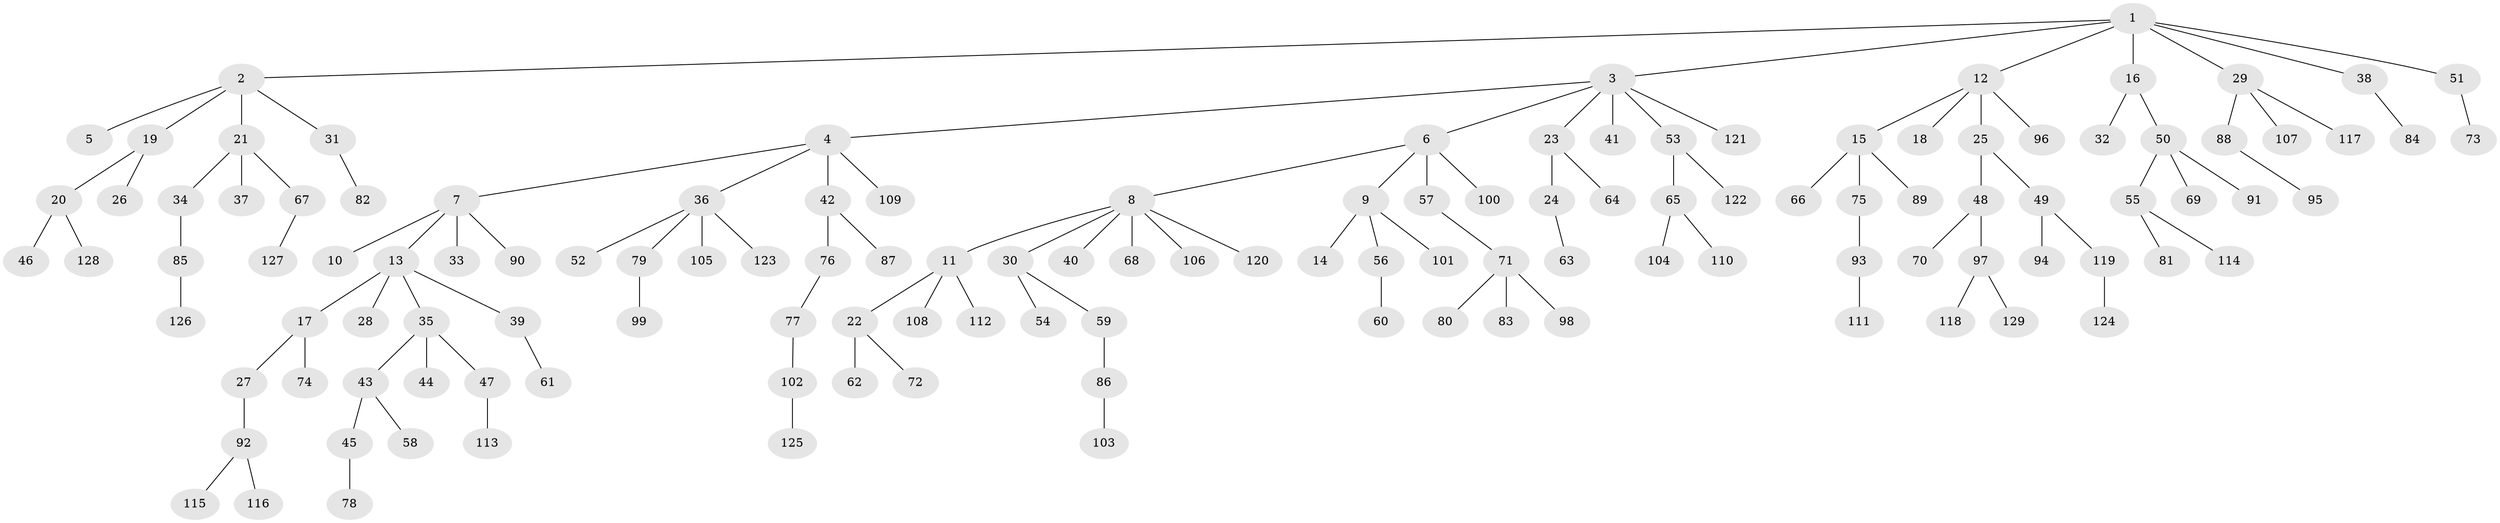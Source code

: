 // Generated by graph-tools (version 1.1) at 2025/36/03/09/25 02:36:33]
// undirected, 129 vertices, 128 edges
graph export_dot {
graph [start="1"]
  node [color=gray90,style=filled];
  1;
  2;
  3;
  4;
  5;
  6;
  7;
  8;
  9;
  10;
  11;
  12;
  13;
  14;
  15;
  16;
  17;
  18;
  19;
  20;
  21;
  22;
  23;
  24;
  25;
  26;
  27;
  28;
  29;
  30;
  31;
  32;
  33;
  34;
  35;
  36;
  37;
  38;
  39;
  40;
  41;
  42;
  43;
  44;
  45;
  46;
  47;
  48;
  49;
  50;
  51;
  52;
  53;
  54;
  55;
  56;
  57;
  58;
  59;
  60;
  61;
  62;
  63;
  64;
  65;
  66;
  67;
  68;
  69;
  70;
  71;
  72;
  73;
  74;
  75;
  76;
  77;
  78;
  79;
  80;
  81;
  82;
  83;
  84;
  85;
  86;
  87;
  88;
  89;
  90;
  91;
  92;
  93;
  94;
  95;
  96;
  97;
  98;
  99;
  100;
  101;
  102;
  103;
  104;
  105;
  106;
  107;
  108;
  109;
  110;
  111;
  112;
  113;
  114;
  115;
  116;
  117;
  118;
  119;
  120;
  121;
  122;
  123;
  124;
  125;
  126;
  127;
  128;
  129;
  1 -- 2;
  1 -- 3;
  1 -- 12;
  1 -- 16;
  1 -- 29;
  1 -- 38;
  1 -- 51;
  2 -- 5;
  2 -- 19;
  2 -- 21;
  2 -- 31;
  3 -- 4;
  3 -- 6;
  3 -- 23;
  3 -- 41;
  3 -- 53;
  3 -- 121;
  4 -- 7;
  4 -- 36;
  4 -- 42;
  4 -- 109;
  6 -- 8;
  6 -- 9;
  6 -- 57;
  6 -- 100;
  7 -- 10;
  7 -- 13;
  7 -- 33;
  7 -- 90;
  8 -- 11;
  8 -- 30;
  8 -- 40;
  8 -- 68;
  8 -- 106;
  8 -- 120;
  9 -- 14;
  9 -- 56;
  9 -- 101;
  11 -- 22;
  11 -- 108;
  11 -- 112;
  12 -- 15;
  12 -- 18;
  12 -- 25;
  12 -- 96;
  13 -- 17;
  13 -- 28;
  13 -- 35;
  13 -- 39;
  15 -- 66;
  15 -- 75;
  15 -- 89;
  16 -- 32;
  16 -- 50;
  17 -- 27;
  17 -- 74;
  19 -- 20;
  19 -- 26;
  20 -- 46;
  20 -- 128;
  21 -- 34;
  21 -- 37;
  21 -- 67;
  22 -- 62;
  22 -- 72;
  23 -- 24;
  23 -- 64;
  24 -- 63;
  25 -- 48;
  25 -- 49;
  27 -- 92;
  29 -- 88;
  29 -- 107;
  29 -- 117;
  30 -- 54;
  30 -- 59;
  31 -- 82;
  34 -- 85;
  35 -- 43;
  35 -- 44;
  35 -- 47;
  36 -- 52;
  36 -- 79;
  36 -- 105;
  36 -- 123;
  38 -- 84;
  39 -- 61;
  42 -- 76;
  42 -- 87;
  43 -- 45;
  43 -- 58;
  45 -- 78;
  47 -- 113;
  48 -- 70;
  48 -- 97;
  49 -- 94;
  49 -- 119;
  50 -- 55;
  50 -- 69;
  50 -- 91;
  51 -- 73;
  53 -- 65;
  53 -- 122;
  55 -- 81;
  55 -- 114;
  56 -- 60;
  57 -- 71;
  59 -- 86;
  65 -- 104;
  65 -- 110;
  67 -- 127;
  71 -- 80;
  71 -- 83;
  71 -- 98;
  75 -- 93;
  76 -- 77;
  77 -- 102;
  79 -- 99;
  85 -- 126;
  86 -- 103;
  88 -- 95;
  92 -- 115;
  92 -- 116;
  93 -- 111;
  97 -- 118;
  97 -- 129;
  102 -- 125;
  119 -- 124;
}
